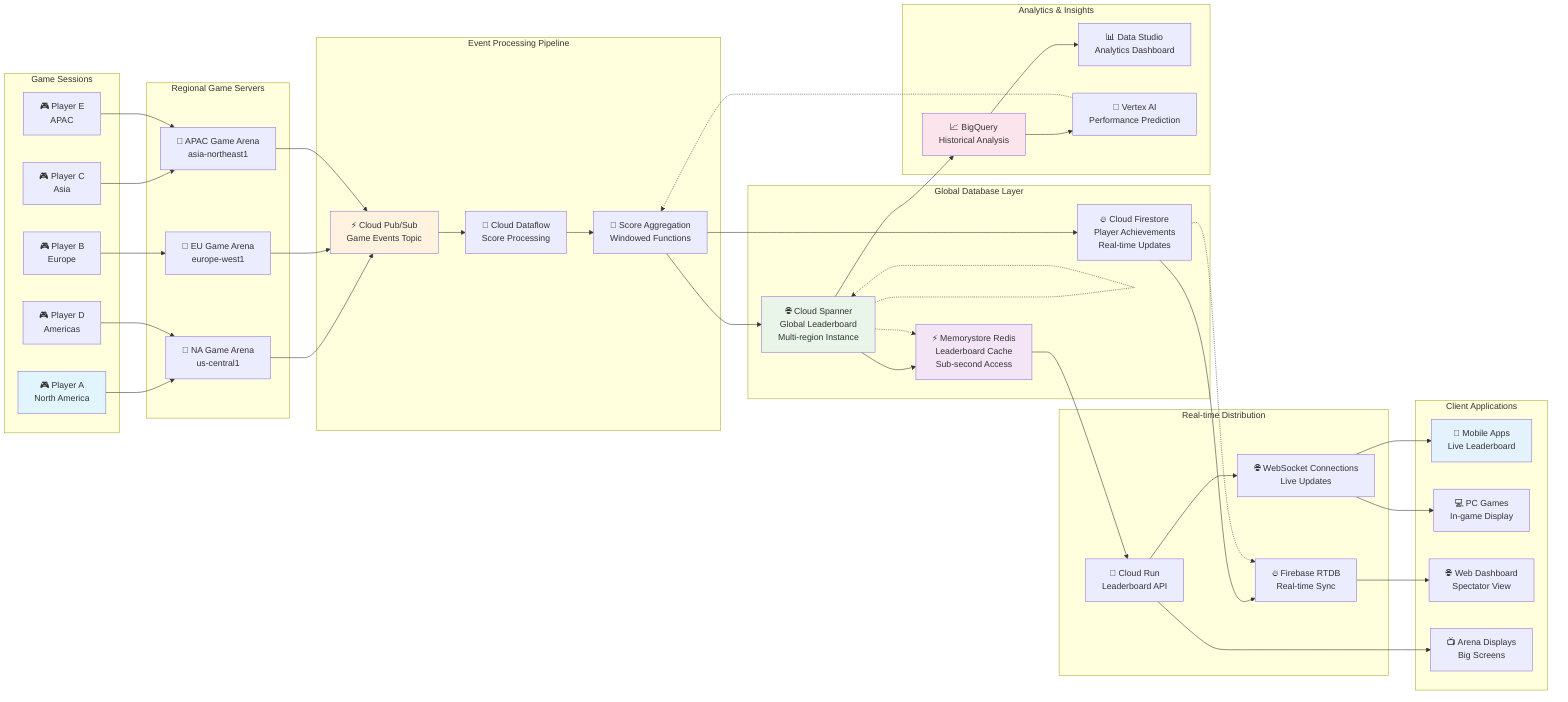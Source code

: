 graph LR
    subgraph "Game Sessions"
        A[🎮 Player A<br/>North America]
        B[🎮 Player B<br/>Europe]
        C[🎮 Player C<br/>Asia]
        D[🎮 Player D<br/>Americas]
        E[🎮 Player E<br/>APAC]
    end
    
    subgraph "Regional Game Servers"
        F[🏰 NA Game Arena<br/>us-central1]
        G[🏰 EU Game Arena<br/>europe-west1]
        H[🏰 APAC Game Arena<br/>asia-northeast1]
    end
    
    subgraph "Event Processing Pipeline"
        I[⚡ Cloud Pub/Sub<br/>Game Events Topic]
        J[🔄 Cloud Dataflow<br/>Score Processing]
        K[🧮 Score Aggregation<br/>Windowed Functions]
    end
    
    subgraph "Global Database Layer"
        L[🌐 Cloud Spanner<br/>Global Leaderboard<br/>Multi-region Instance]
        M[⚡ Memorystore Redis<br/>Leaderboard Cache<br/>Sub-second Access]
        N[🔥 Cloud Firestore<br/>Player Achievements<br/>Real-time Updates]
    end
    
    subgraph "Real-time Distribution"
        O[🚀 Cloud Run<br/>Leaderboard API]
        P[🔥 Firebase RTDB<br/>Real-time Sync]
        Q[🌐 WebSocket Connections<br/>Live Updates]
    end
    
    subgraph "Client Applications"
        R[📱 Mobile Apps<br/>Live Leaderboard]
        S[💻 PC Games<br/>In-game Display]
        T[🌐 Web Dashboard<br/>Spectator View]
        U[📺 Arena Displays<br/>Big Screens]
    end
    
    subgraph "Analytics & Insights"
        V[📈 BigQuery<br/>Historical Analysis]
        W[📊 Data Studio<br/>Analytics Dashboard]
        X[🤖 Vertex AI<br/>Performance Prediction]
    end
    
    %% Game events flow
    A --> F
    B --> G
    C --> H
    D --> F
    E --> H
    
    %% Event processing
    F --> I
    G --> I
    H --> I
    I --> J
    J --> K
    
    %% Data storage
    K --> L
    L --> M
    K --> N
    
    %% API layer
    M --> O
    N --> P
    O --> Q
    
    %% Client updates
    Q --> R
    Q --> S
    P --> T
    O --> U
    
    %% Analytics
    L --> V
    V --> W
    V --> X
    
    %% Real-time cache updates
    L -.-> M
    N -.-> P
    
    %% Cross-region replication
    L -.-> L
    
    %% Performance feedback
    X -.-> K

    style A fill:#e1f5fe
    style I fill:#fff3e0
    style L fill:#e8f5e8
    style M fill:#f3e5f5
    style R fill:#e3f2fd
    style V fill:#fce4ec